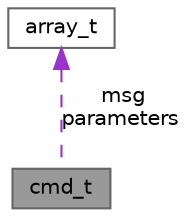 digraph "cmd_t"
{
 // LATEX_PDF_SIZE
  bgcolor="transparent";
  edge [fontname=Helvetica,fontsize=10,labelfontname=Helvetica,labelfontsize=10];
  node [fontname=Helvetica,fontsize=10,shape=box,height=0.2,width=0.4];
  Node1 [label="cmd_t",height=0.2,width=0.4,color="gray40", fillcolor="grey60", style="filled", fontcolor="black",tooltip="a command structus that would be received on the uart"];
  Node2 -> Node1 [dir="back",color="darkorchid3",style="dashed",label=" msg\nparameters" ];
  Node2 [label="array_t",height=0.2,width=0.4,color="gray40", fillcolor="white", style="filled",URL="$structarray__t.html",tooltip="ARRAY.h."];
}
